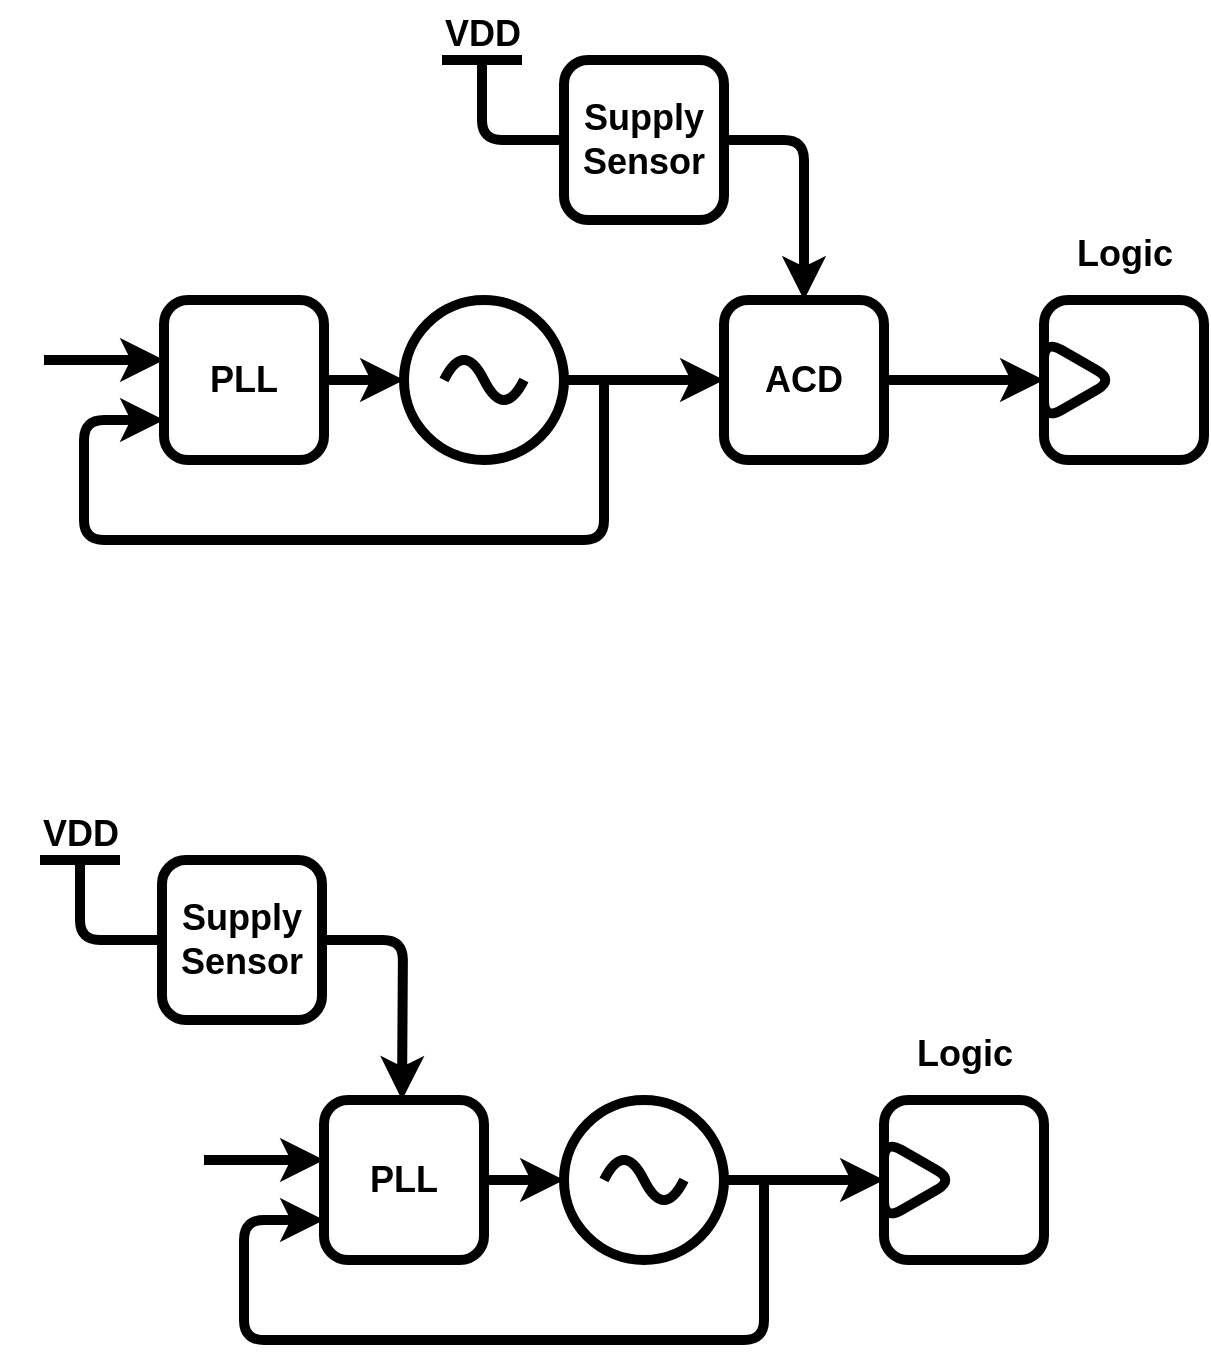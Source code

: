 <mxfile version="12.8.6" type="github"><diagram id="-tWCPzyBlPo9R-ib0vTO" name="Page-1"><mxGraphModel dx="786" dy="1163" grid="1" gridSize="10" guides="1" tooltips="1" connect="1" arrows="1" fold="1" page="1" pageScale="1" pageWidth="827" pageHeight="1169" math="0" shadow="0"><root><mxCell id="0"/><mxCell id="1" parent="0"/><mxCell id="iWVDD32AO-ESTmY-ZmgH-20" style="edgeStyle=orthogonalEdgeStyle;rounded=1;orthogonalLoop=1;jettySize=auto;html=1;exitX=1;exitY=0.5;exitDx=0;exitDy=0;entryX=0.5;entryY=0;entryDx=0;entryDy=0;strokeWidth=5;fontSize=18;" parent="1" source="iWVDD32AO-ESTmY-ZmgH-1" target="iWVDD32AO-ESTmY-ZmgH-12" edge="1"><mxGeometry relative="1" as="geometry"/></mxCell><mxCell id="iWVDD32AO-ESTmY-ZmgH-31" style="edgeStyle=orthogonalEdgeStyle;rounded=1;orthogonalLoop=1;jettySize=auto;html=1;exitX=0;exitY=0.5;exitDx=0;exitDy=0;endArrow=none;endFill=0;strokeWidth=5;fontSize=18;" parent="1" edge="1"><mxGeometry relative="1" as="geometry"><mxPoint x="399" y="320" as="targetPoint"/><mxPoint x="459" y="360" as="sourcePoint"/><Array as="points"><mxPoint x="399" y="360"/></Array></mxGeometry></mxCell><mxCell id="iWVDD32AO-ESTmY-ZmgH-1" value="Supply&lt;br style=&quot;font-size: 18px;&quot;&gt;Sensor" style="rounded=1;whiteSpace=wrap;html=1;strokeWidth=5;fontSize=18;fontStyle=1" parent="1" vertex="1"><mxGeometry x="440" y="320" width="80" height="80" as="geometry"/></mxCell><mxCell id="iWVDD32AO-ESTmY-ZmgH-2" value="&lt;b&gt;VDD&lt;/b&gt;" style="text;html=1;fontSize=18;align=center;" parent="1" vertex="1"><mxGeometry x="359" y="290" width="80" height="40" as="geometry"/></mxCell><mxCell id="iWVDD32AO-ESTmY-ZmgH-3" value="" style="endArrow=none;html=1;fontSize=18;strokeWidth=5;" parent="1" edge="1"><mxGeometry width="50" height="50" relative="1" as="geometry"><mxPoint x="379" y="320" as="sourcePoint"/><mxPoint x="419" y="320" as="targetPoint"/></mxGeometry></mxCell><mxCell id="iWVDD32AO-ESTmY-ZmgH-22" style="edgeStyle=orthogonalEdgeStyle;rounded=0;orthogonalLoop=1;jettySize=auto;html=1;exitX=1;exitY=0.5;exitDx=0;exitDy=0;strokeWidth=5;fontSize=18;" parent="1" source="iWVDD32AO-ESTmY-ZmgH-9" target="iWVDD32AO-ESTmY-ZmgH-12" edge="1"><mxGeometry relative="1" as="geometry"/></mxCell><mxCell id="iWVDD32AO-ESTmY-ZmgH-9" value="" style="ellipse;whiteSpace=wrap;html=1;aspect=fixed;rounded=1;strokeWidth=5;fontSize=18;align=center;" parent="1" vertex="1"><mxGeometry x="360" y="440" width="80" height="80" as="geometry"/></mxCell><mxCell id="iWVDD32AO-ESTmY-ZmgH-11" style="edgeStyle=orthogonalEdgeStyle;rounded=0;orthogonalLoop=1;jettySize=auto;html=1;exitX=1;exitY=0.5;exitDx=0;exitDy=0;entryX=0;entryY=0.5;entryDx=0;entryDy=0;strokeWidth=5;fontSize=18;" parent="1" source="iWVDD32AO-ESTmY-ZmgH-10" target="iWVDD32AO-ESTmY-ZmgH-9" edge="1"><mxGeometry relative="1" as="geometry"/></mxCell><mxCell id="iWVDD32AO-ESTmY-ZmgH-10" value="PLL" style="rounded=1;whiteSpace=wrap;html=1;strokeWidth=5;fontSize=18;fontStyle=1" parent="1" vertex="1"><mxGeometry x="240" y="440" width="80" height="80" as="geometry"/></mxCell><mxCell id="iWVDD32AO-ESTmY-ZmgH-26" style="edgeStyle=orthogonalEdgeStyle;rounded=1;orthogonalLoop=1;jettySize=auto;html=1;exitX=1;exitY=0.5;exitDx=0;exitDy=0;strokeWidth=5;fontSize=18;" parent="1" source="iWVDD32AO-ESTmY-ZmgH-12" target="iWVDD32AO-ESTmY-ZmgH-25" edge="1"><mxGeometry relative="1" as="geometry"/></mxCell><mxCell id="iWVDD32AO-ESTmY-ZmgH-12" value="ACD" style="rounded=1;whiteSpace=wrap;html=1;strokeWidth=5;fontSize=18;fontStyle=1" parent="1" vertex="1"><mxGeometry x="520" y="440" width="80" height="80" as="geometry"/></mxCell><mxCell id="iWVDD32AO-ESTmY-ZmgH-16" style="edgeStyle=orthogonalEdgeStyle;rounded=0;orthogonalLoop=1;jettySize=auto;html=1;entryX=0;entryY=0.5;entryDx=0;entryDy=0;strokeWidth=5;fontSize=18;" parent="1" edge="1"><mxGeometry relative="1" as="geometry"><mxPoint x="180" y="470" as="sourcePoint"/><mxPoint x="240" y="470" as="targetPoint"/></mxGeometry></mxCell><mxCell id="iWVDD32AO-ESTmY-ZmgH-17" value="&lt;b&gt;Logic&lt;/b&gt;" style="text;html=1;fontSize=18;align=center;" parent="1" vertex="1"><mxGeometry x="680" y="400" width="80" height="40" as="geometry"/></mxCell><mxCell id="iWVDD32AO-ESTmY-ZmgH-23" style="edgeStyle=orthogonalEdgeStyle;rounded=1;orthogonalLoop=1;jettySize=auto;html=1;entryX=0;entryY=0.75;entryDx=0;entryDy=0;strokeWidth=5;fontSize=18;" parent="1" target="iWVDD32AO-ESTmY-ZmgH-10" edge="1"><mxGeometry relative="1" as="geometry"><mxPoint x="460" y="480" as="sourcePoint"/><mxPoint x="370" y="680" as="targetPoint"/><Array as="points"><mxPoint x="460" y="560"/><mxPoint x="200" y="560"/><mxPoint x="200" y="500"/></Array></mxGeometry></mxCell><mxCell id="iWVDD32AO-ESTmY-ZmgH-24" value="" style="rounded=1;whiteSpace=wrap;html=1;strokeWidth=5;fontSize=18;fontStyle=1" parent="1" vertex="1"><mxGeometry x="680" y="440" width="80" height="80" as="geometry"/></mxCell><mxCell id="iWVDD32AO-ESTmY-ZmgH-25" value="" style="triangle;whiteSpace=wrap;html=1;rounded=1;strokeWidth=5;fontSize=18;align=center;" parent="1" vertex="1"><mxGeometry x="680" y="460" width="35" height="40" as="geometry"/></mxCell><mxCell id="iWVDD32AO-ESTmY-ZmgH-27" value="" style="curved=1;endArrow=none;html=1;strokeWidth=5;fontSize=18;endFill=0;" parent="1" edge="1"><mxGeometry width="50" height="50" relative="1" as="geometry"><mxPoint x="380" y="480" as="sourcePoint"/><mxPoint x="420" y="480" as="targetPoint"/><Array as="points"><mxPoint x="390" y="460"/><mxPoint x="410" y="500"/></Array></mxGeometry></mxCell><mxCell id="iWVDD32AO-ESTmY-ZmgH-34" style="edgeStyle=orthogonalEdgeStyle;rounded=1;orthogonalLoop=1;jettySize=auto;html=1;exitX=1;exitY=0.5;exitDx=0;exitDy=0;entryX=0.5;entryY=0;entryDx=0;entryDy=0;strokeWidth=5;fontSize=18;" parent="1" source="iWVDD32AO-ESTmY-ZmgH-36" edge="1"><mxGeometry relative="1" as="geometry"><mxPoint x="359" y="840" as="targetPoint"/></mxGeometry></mxCell><mxCell id="iWVDD32AO-ESTmY-ZmgH-35" style="edgeStyle=orthogonalEdgeStyle;rounded=1;orthogonalLoop=1;jettySize=auto;html=1;exitX=0;exitY=0.5;exitDx=0;exitDy=0;endArrow=none;endFill=0;strokeWidth=5;fontSize=18;" parent="1" edge="1"><mxGeometry relative="1" as="geometry"><mxPoint x="198" y="720" as="targetPoint"/><mxPoint x="258" y="760" as="sourcePoint"/><Array as="points"><mxPoint x="198" y="760"/></Array></mxGeometry></mxCell><mxCell id="iWVDD32AO-ESTmY-ZmgH-36" value="Supply&lt;br style=&quot;font-size: 18px;&quot;&gt;Sensor" style="rounded=1;whiteSpace=wrap;html=1;strokeWidth=5;fontSize=18;fontStyle=1" parent="1" vertex="1"><mxGeometry x="239" y="720" width="80" height="80" as="geometry"/></mxCell><mxCell id="iWVDD32AO-ESTmY-ZmgH-37" value="&lt;b&gt;VDD&lt;/b&gt;" style="text;html=1;fontSize=18;align=center;" parent="1" vertex="1"><mxGeometry x="158" y="690" width="80" height="40" as="geometry"/></mxCell><mxCell id="iWVDD32AO-ESTmY-ZmgH-38" value="" style="endArrow=none;html=1;fontSize=18;strokeWidth=5;" parent="1" edge="1"><mxGeometry width="50" height="50" relative="1" as="geometry"><mxPoint x="178" y="720" as="sourcePoint"/><mxPoint x="218" y="720" as="targetPoint"/></mxGeometry></mxCell><mxCell id="iWVDD32AO-ESTmY-ZmgH-39" style="edgeStyle=orthogonalEdgeStyle;rounded=0;orthogonalLoop=1;jettySize=auto;html=1;exitX=1;exitY=0.5;exitDx=0;exitDy=0;strokeWidth=5;fontSize=18;" parent="1" source="iWVDD32AO-ESTmY-ZmgH-40" edge="1"><mxGeometry relative="1" as="geometry"><mxPoint x="600" y="880" as="targetPoint"/></mxGeometry></mxCell><mxCell id="iWVDD32AO-ESTmY-ZmgH-40" value="" style="ellipse;whiteSpace=wrap;html=1;aspect=fixed;rounded=1;strokeWidth=5;fontSize=18;align=center;" parent="1" vertex="1"><mxGeometry x="440" y="840" width="80" height="80" as="geometry"/></mxCell><mxCell id="iWVDD32AO-ESTmY-ZmgH-41" style="edgeStyle=orthogonalEdgeStyle;rounded=0;orthogonalLoop=1;jettySize=auto;html=1;exitX=1;exitY=0.5;exitDx=0;exitDy=0;entryX=0;entryY=0.5;entryDx=0;entryDy=0;strokeWidth=5;fontSize=18;" parent="1" source="iWVDD32AO-ESTmY-ZmgH-42" target="iWVDD32AO-ESTmY-ZmgH-40" edge="1"><mxGeometry relative="1" as="geometry"/></mxCell><mxCell id="iWVDD32AO-ESTmY-ZmgH-42" value="PLL" style="rounded=1;whiteSpace=wrap;html=1;strokeWidth=5;fontSize=18;fontStyle=1" parent="1" vertex="1"><mxGeometry x="320" y="840" width="80" height="80" as="geometry"/></mxCell><mxCell id="iWVDD32AO-ESTmY-ZmgH-45" style="edgeStyle=orthogonalEdgeStyle;rounded=0;orthogonalLoop=1;jettySize=auto;html=1;entryX=0;entryY=0.5;entryDx=0;entryDy=0;strokeWidth=5;fontSize=18;" parent="1" edge="1"><mxGeometry relative="1" as="geometry"><mxPoint x="260" y="870" as="sourcePoint"/><mxPoint x="320" y="870" as="targetPoint"/></mxGeometry></mxCell><mxCell id="iWVDD32AO-ESTmY-ZmgH-46" value="&lt;b&gt;Logic&lt;/b&gt;" style="text;html=1;fontSize=18;align=center;" parent="1" vertex="1"><mxGeometry x="600" y="800" width="80" height="40" as="geometry"/></mxCell><mxCell id="iWVDD32AO-ESTmY-ZmgH-47" style="edgeStyle=orthogonalEdgeStyle;rounded=1;orthogonalLoop=1;jettySize=auto;html=1;entryX=0;entryY=0.75;entryDx=0;entryDy=0;strokeWidth=5;fontSize=18;" parent="1" target="iWVDD32AO-ESTmY-ZmgH-42" edge="1"><mxGeometry relative="1" as="geometry"><mxPoint x="540" y="880" as="sourcePoint"/><mxPoint x="450" y="1080" as="targetPoint"/><Array as="points"><mxPoint x="540" y="960"/><mxPoint x="280" y="960"/><mxPoint x="280" y="900"/></Array></mxGeometry></mxCell><mxCell id="iWVDD32AO-ESTmY-ZmgH-48" value="" style="rounded=1;whiteSpace=wrap;html=1;strokeWidth=5;fontSize=18;fontStyle=1" parent="1" vertex="1"><mxGeometry x="600" y="840" width="80" height="80" as="geometry"/></mxCell><mxCell id="iWVDD32AO-ESTmY-ZmgH-49" value="" style="triangle;whiteSpace=wrap;html=1;rounded=1;strokeWidth=5;fontSize=18;align=center;" parent="1" vertex="1"><mxGeometry x="600" y="860" width="35" height="40" as="geometry"/></mxCell><mxCell id="iWVDD32AO-ESTmY-ZmgH-50" value="" style="curved=1;endArrow=none;html=1;strokeWidth=5;fontSize=18;endFill=0;" parent="1" edge="1"><mxGeometry width="50" height="50" relative="1" as="geometry"><mxPoint x="460" y="880" as="sourcePoint"/><mxPoint x="500" y="880" as="targetPoint"/><Array as="points"><mxPoint x="470" y="860"/><mxPoint x="490" y="900"/></Array></mxGeometry></mxCell></root></mxGraphModel></diagram></mxfile>